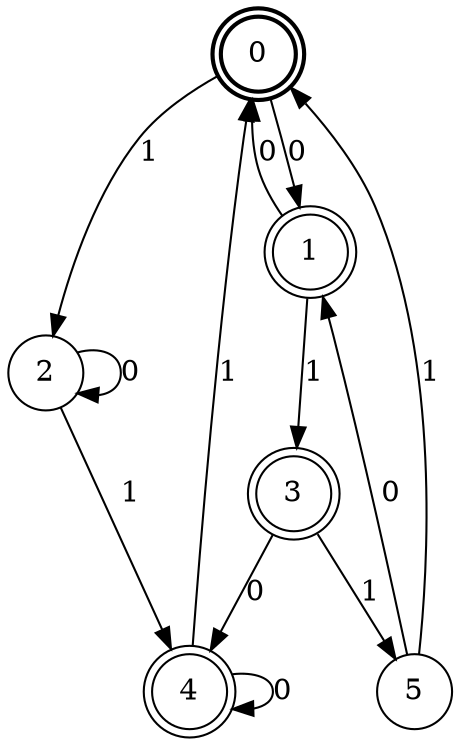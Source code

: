digraph Automat {
    node [shape = circle];
    0 [style = "bold"];
    0 [peripheries=2]
    0 -> 1 [label = "0"];
    0 -> 2 [label = "1"];
    1 [peripheries=2]
    1 -> 0 [label = "0"];
    1 -> 3 [label = "1"];
    2 -> 2 [label = "0"];
    2 -> 4 [label = "1"];
    3 [peripheries=2]
    3 -> 4 [label = "0"];
    3 -> 5 [label = "1"];
    4 [peripheries=2]
    4 -> 4 [label = "0"];
    4 -> 0 [label = "1"];
    5 -> 1 [label = "0"];
    5 -> 0 [label = "1"];
}
